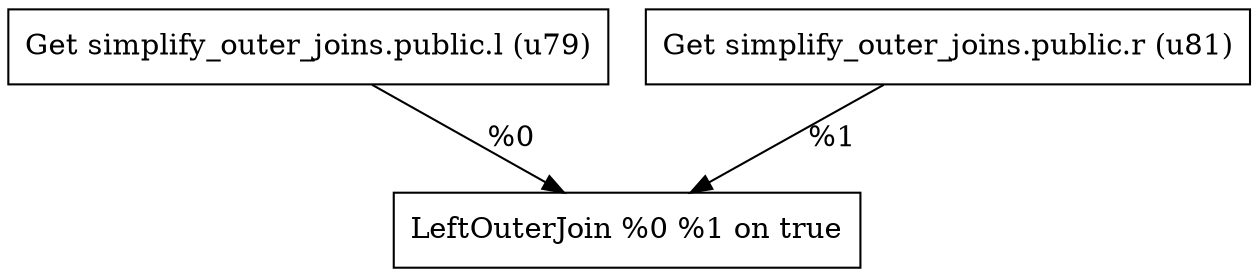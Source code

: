 digraph G {
    node0 [shape = record, label=" Get simplify_outer_joins.public.l (u79)\l"]
    node1 [shape = record, label=" Get simplify_outer_joins.public.r (u81)\l"]
    node2 [shape = record, label=" LeftOuterJoin %0 %1 on true\l"]
    node0 -> node2 [label = "%0\l"]
    node1 -> node2 [label = "%1\l"]
}
